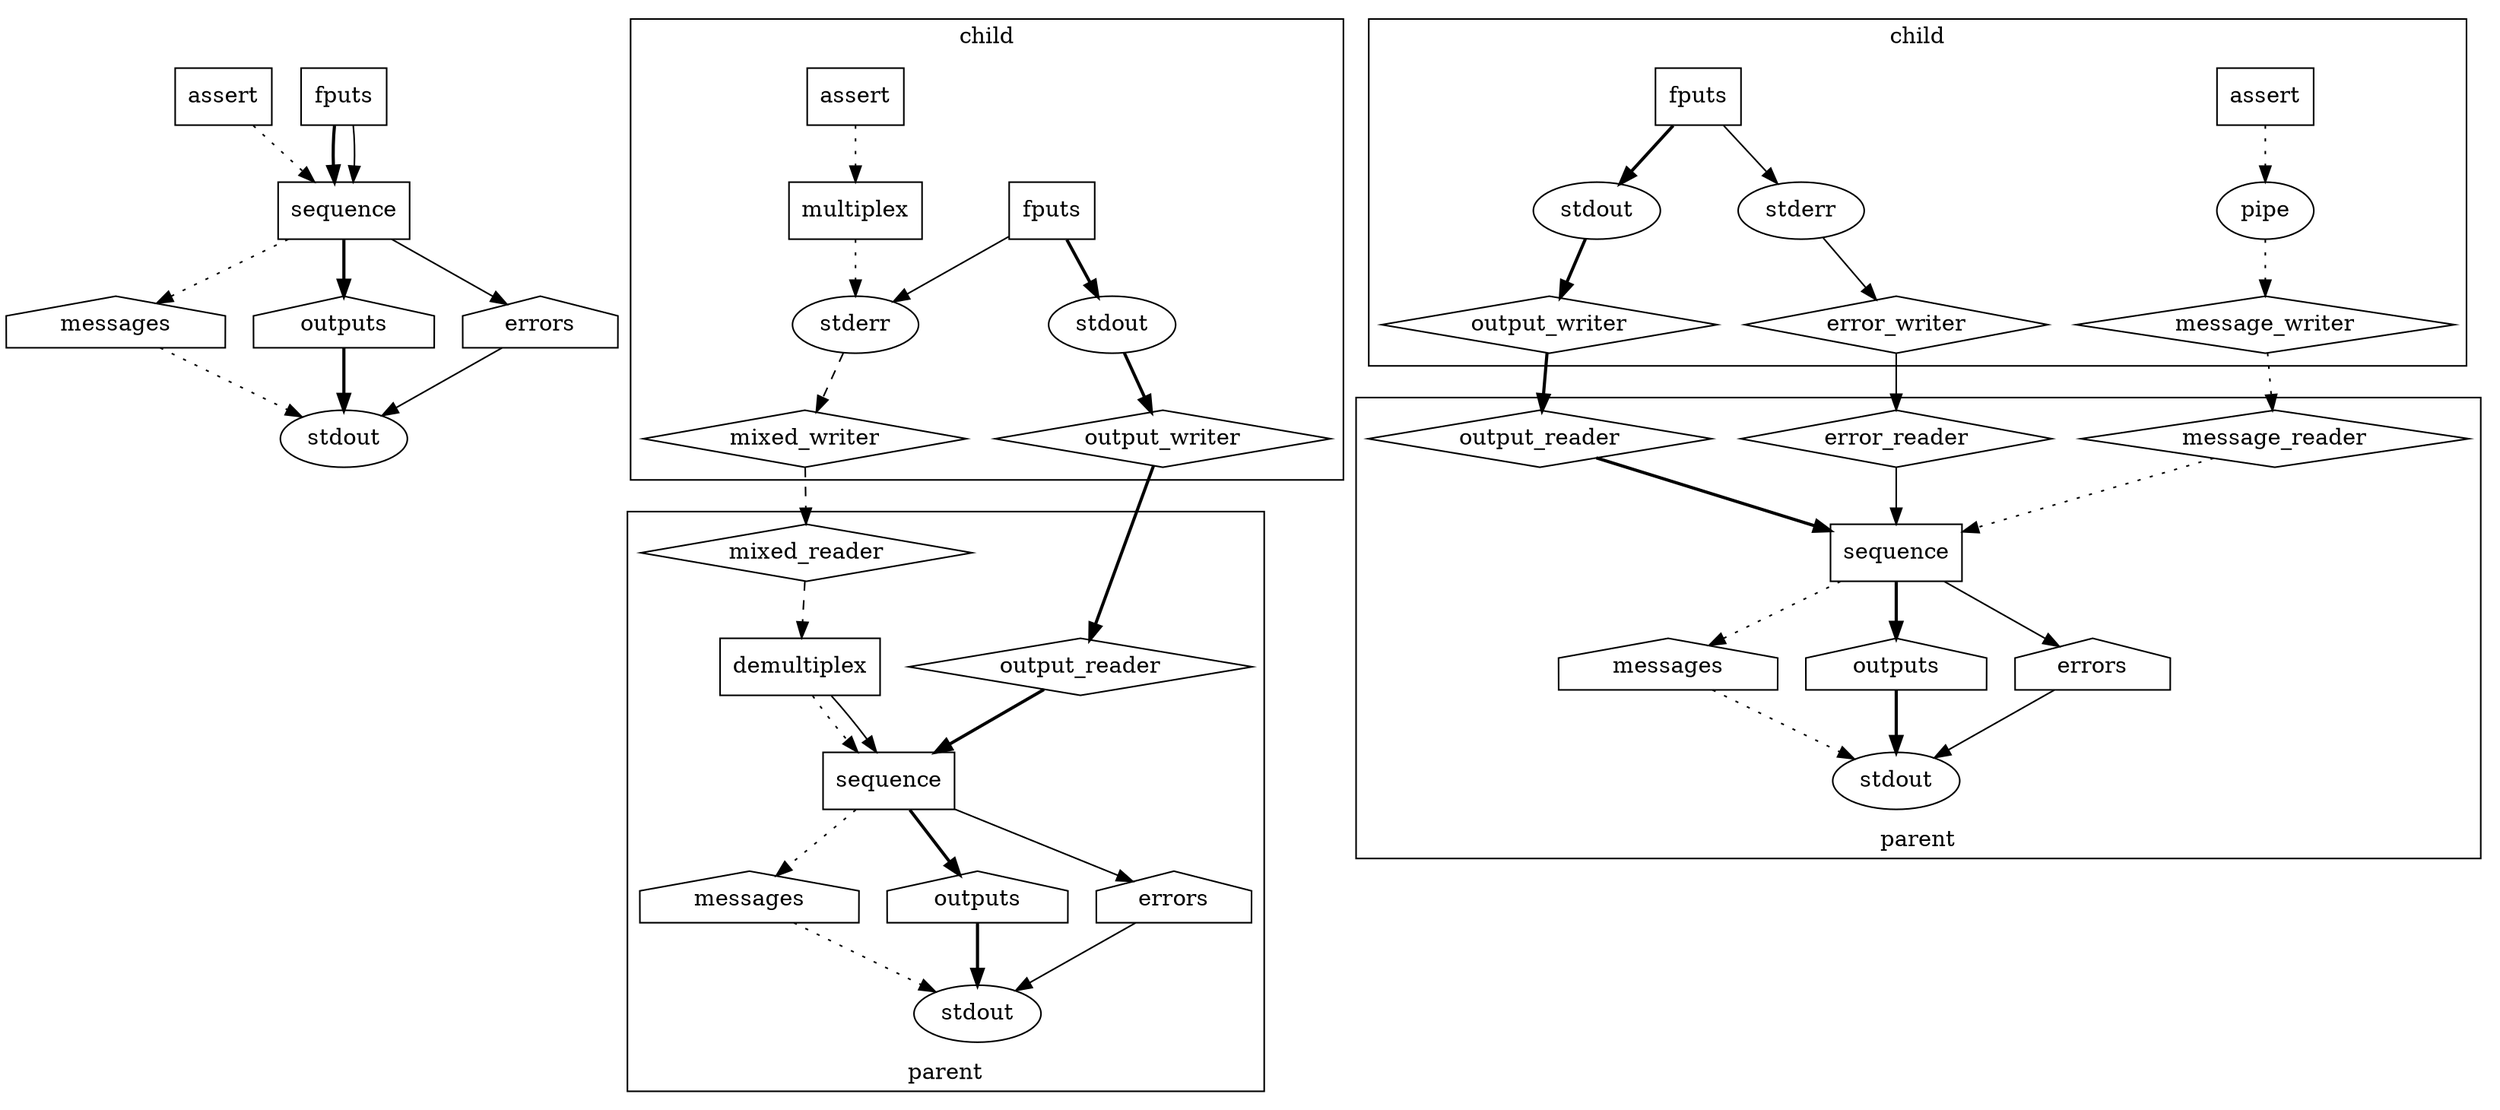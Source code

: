 digraph streams {
	node [shape = box]

	a_parent_assert [label = "assert"]
	a_parent_fputs [label = "fputs"]
	a_parent_sequence [label = "sequence"]

	node [shape = house]

	a_parent_messages [label = "messages"]
	a_parent_outputs [label = "outputs"]
	a_parent_errors [label = "errors"]

	node [shape = oval]

	a_parent_stdout [label = "stdout"]

	a_parent_assert -> a_parent_sequence [style = dotted]
	a_parent_fputs -> a_parent_sequence [style = bold]
	a_parent_fputs -> a_parent_sequence [style = solid]
	a_parent_sequence -> a_parent_messages [style = dotted]
	a_parent_sequence -> a_parent_outputs [style = bold]
	a_parent_sequence -> a_parent_errors [style = solid]
	a_parent_messages -> a_parent_stdout [style = dotted]
	a_parent_outputs -> a_parent_stdout [style = bold]
	a_parent_errors -> a_parent_stdout [style = solid]

	subgraph cluster_b_child {
		labelloc = t
		label = "child"

		node [shape = box]

		b_child_assert [label = "assert"]
		b_child_fputs [label = "fputs"]
		b_child_multiplex [label = "multiplex"]

		node [shape = house]


		node [shape = diamond]

		b_child_mixed_writer [label = "mixed_writer"]
		b_child_output_writer [label = "output_writer"]

		node [shape = oval]

		b_child_stdout [label = "stdout"]
		b_child_stderr [label = "stderr"]
	}

	subgraph cluster_b_parent {
		labelloc = b
		label = "parent"

		node [shape = box]

		b_parent_demultiplex [label = "demultiplex"]
		b_parent_sequence [label = "sequence"]

		node [shape = house]

		b_parent_messages [label = "messages"]
		b_parent_outputs [label = "outputs"]
		b_parent_errors [label = "errors"]

		node [shape = diamond]

		b_parent_mixed_reader [label = "mixed_reader"]
		b_parent_output_reader [label = "output_reader"]

		node [shape = oval]

		b_parent_stdout [label = "stdout"]
	}

	b_child_assert -> b_child_multiplex [style = dotted]
	b_child_multiplex -> b_child_stderr [style = dotted]
	b_child_fputs -> b_child_stdout [style = bold]
	b_child_fputs -> b_child_stderr [style = solid]
	b_child_stdout -> b_child_output_writer [style = bold]
	b_child_stderr -> b_child_mixed_writer [style = dashed]
	b_child_mixed_writer -> b_parent_mixed_reader [style = dashed]
	b_child_output_writer -> b_parent_output_reader [style = bold]
	b_parent_mixed_reader -> b_parent_demultiplex [style = dashed]
	b_parent_output_reader -> b_parent_sequence [style = bold]
	b_parent_demultiplex -> b_parent_sequence [style = dotted]
	b_parent_demultiplex -> b_parent_sequence [style = solid]
	b_parent_sequence -> b_parent_messages [style = dotted]
	b_parent_sequence -> b_parent_outputs [style = bold]
	b_parent_sequence -> b_parent_errors [style = solid]
	b_parent_messages -> b_parent_stdout [style = dotted]
	b_parent_outputs -> b_parent_stdout [style = bold]
	b_parent_errors -> b_parent_stdout [style = solid]

	subgraph cluster_c_child {
		labelloc = t
		label = "child"

		node [shape = box]

		c_child_assert [label = "assert"]
		c_child_fputs [label = "fputs"]

		node [shape = house]


		node [shape = diamond]

		c_child_message_writer [label = "message_writer"]
		c_child_output_writer [label = "output_writer"]
		c_child_error_writer [label = "error_writer"]

		node [shape = oval]

		c_child_stdout [label = "stdout"]
		c_child_stderr [label = "stderr"]
		c_child_pipe [label = "pipe"]
	}

	subgraph cluster_c_parent {
		labelloc = b
		label = "parent"

		node [shape = box]

		c_parent_sequence [label = "sequence"]

		node [shape = house]

		c_parent_messages [label = "messages"]
		c_parent_outputs [label = "outputs"]
		c_parent_errors [label = "errors"]

		node [shape = diamond]

		c_parent_message_reader [label = "message_reader"]
		c_parent_output_reader [label = "output_reader"]
		c_parent_error_reader [label = "error_reader"]

		node [shape = oval]

		c_parent_stdout [label = "stdout"]
	}

	c_child_assert -> c_child_pipe [style = dotted]
	c_child_fputs -> c_child_stdout [style = bold]
	c_child_fputs -> c_child_stderr [style = solid]
	c_child_pipe -> c_child_message_writer [style = dotted]
	c_child_stdout -> c_child_output_writer [style = bold]
	c_child_stderr -> c_child_error_writer [style = solid]
	c_child_message_writer -> c_parent_message_reader [style = dotted]
	c_child_output_writer -> c_parent_output_reader [style = bold]
	c_child_error_writer -> c_parent_error_reader [style = solid]
	c_parent_message_reader -> c_parent_sequence [style = dotted]
	c_parent_output_reader -> c_parent_sequence [style = bold]
	c_parent_error_reader -> c_parent_sequence [style = solid]
	c_parent_sequence -> c_parent_messages [style = dotted]
	c_parent_sequence -> c_parent_outputs [style = bold]
	c_parent_sequence -> c_parent_errors [style = solid]
	c_parent_messages -> c_parent_stdout [style = dotted]
	c_parent_outputs -> c_parent_stdout [style = bold]
	c_parent_errors -> c_parent_stdout [style = solid]
}
